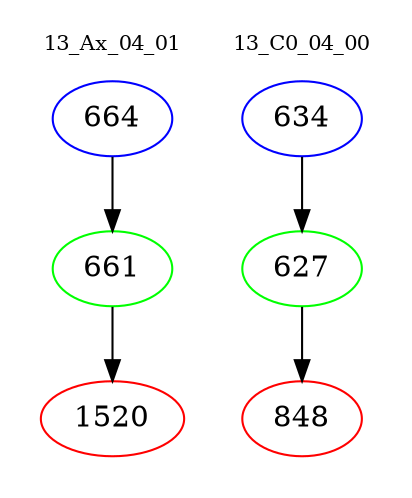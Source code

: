 digraph{
subgraph cluster_0 {
color = white
label = "13_Ax_04_01";
fontsize=10;
T0_664 [label="664", color="blue"]
T0_664 -> T0_661 [color="black"]
T0_661 [label="661", color="green"]
T0_661 -> T0_1520 [color="black"]
T0_1520 [label="1520", color="red"]
}
subgraph cluster_1 {
color = white
label = "13_C0_04_00";
fontsize=10;
T1_634 [label="634", color="blue"]
T1_634 -> T1_627 [color="black"]
T1_627 [label="627", color="green"]
T1_627 -> T1_848 [color="black"]
T1_848 [label="848", color="red"]
}
}
